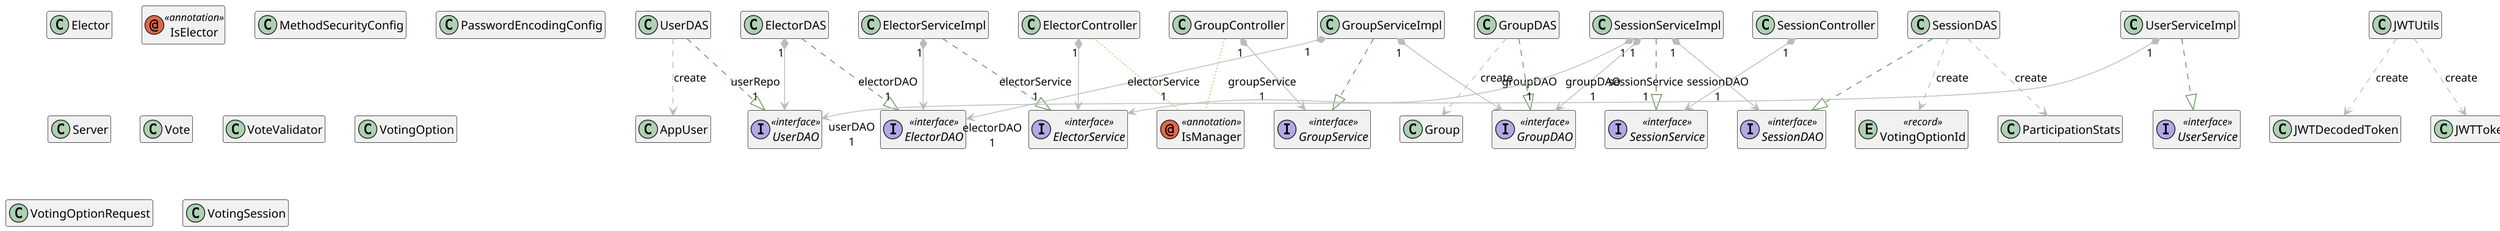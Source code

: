 @startuml
hide empty members
scale 5000 width

class AppUser
class Elector
class ElectorController
interface ElectorDAO << interface >>
class ElectorDAS
interface ElectorService << interface >>
class ElectorServiceImpl
class Group
class GroupController
interface GroupDAO << interface >>
class GroupDAS
interface GroupService << interface >>
class GroupServiceImpl
annotation IsElector << annotation >>
annotation IsManager << annotation >>
class JWTDecodedToken
class JWTTokens
class JWTUtils
class JwtAuthenticationFilter
class JwtAuthorizationFilter
class MethodSecurityConfig
class NoWinnerException
class ParticipationStats
class PasswordEncodingConfig
class SecurityConfig
class Server
class SessionController
interface SessionDAO << interface >>
class SessionDAS
interface SessionService << interface >>
class SessionServiceImpl
interface UserDAO << interface >>
class UserDAS
interface UserService << interface >>
class UserServiceImpl
class Vote
class VoteValidator
class VotingOption
entity VotingOptionId << record >>
class VotingOptionRequest
class VotingSession
class WinnerElection

ElectorController       "1" *-[#bbbbbb,plain]-> "electorService\n1" ElectorService
ElectorController        -[#999900,dotted]-  IsManager
ElectorDAS               -[#609350,dashed]-^  ElectorDAO
ElectorDAS              "1" *-[#bbbbbb,plain]-> "userRepo\n1" UserDAO
ElectorServiceImpl      "1" *-[#bbbbbb,plain]-> "electorDAO\n1" ElectorDAO
ElectorServiceImpl       -[#609350,dashed]-^  ElectorService
GroupController         "1" *-[#bbbbbb,plain]-> "groupService\n1" GroupService
GroupController          -[#999900,dotted]-  IsManager
GroupDAS                 -[#bbbbbb,dashed]->  Group                   : "«create»"
GroupDAS                 -[#609350,dashed]-^  GroupDAO
GroupServiceImpl        "1" *-[#bbbbbb,plain]-> "electorDAO\n1" ElectorDAO
GroupServiceImpl        "1" *-[#bbbbbb,plain]-> "groupDAO\n1" GroupDAO
GroupServiceImpl         -[#609350,dashed]-^  GroupService
JWTUtils                 -[#bbbbbb,dashed]->  JWTDecodedToken         : "«create»"
JWTUtils                 -[#bbbbbb,dashed]->  JWTTokens               : "«create»"
SecurityConfig           -[#bbbbbb,dashed]->  JwtAuthenticationFilter : "«create»"
SecurityConfig           -[#bbbbbb,dashed]->  JwtAuthorizationFilter  : "«create»"
SessionController       "1" *-[#bbbbbb,plain]-> "sessionService\n1" SessionService
SessionDAS               -[#bbbbbb,dashed]->  ParticipationStats      : "«create»"
SessionDAS               -[#609350,dashed]-^  SessionDAO
SessionDAS               -[#bbbbbb,dashed]->  VotingOptionId          : "«create»"
SessionServiceImpl      "1" *-[#bbbbbb,plain]-> "electorService\n1" ElectorService
SessionServiceImpl      "1" *-[#bbbbbb,plain]-> "groupDAO\n1" GroupDAO
SessionServiceImpl      "1" *-[#bbbbbb,plain]-> "sessionDAO\n1" SessionDAO
SessionServiceImpl       -[#609350,dashed]-^  SessionService
UserDAS                  -[#bbbbbb,dashed]->  AppUser                 : "«create»"
UserDAS                  -[#609350,dashed]-^  UserDAO
UserServiceImpl         "1" *-[#bbbbbb,plain]-> "userDAO\n1" UserDAO
UserServiceImpl          -[#609350,dashed]-^  UserService
WinnerElection           -[#bbbbbb,dashed]->  NoWinnerException       : "«create»"
@enduml
